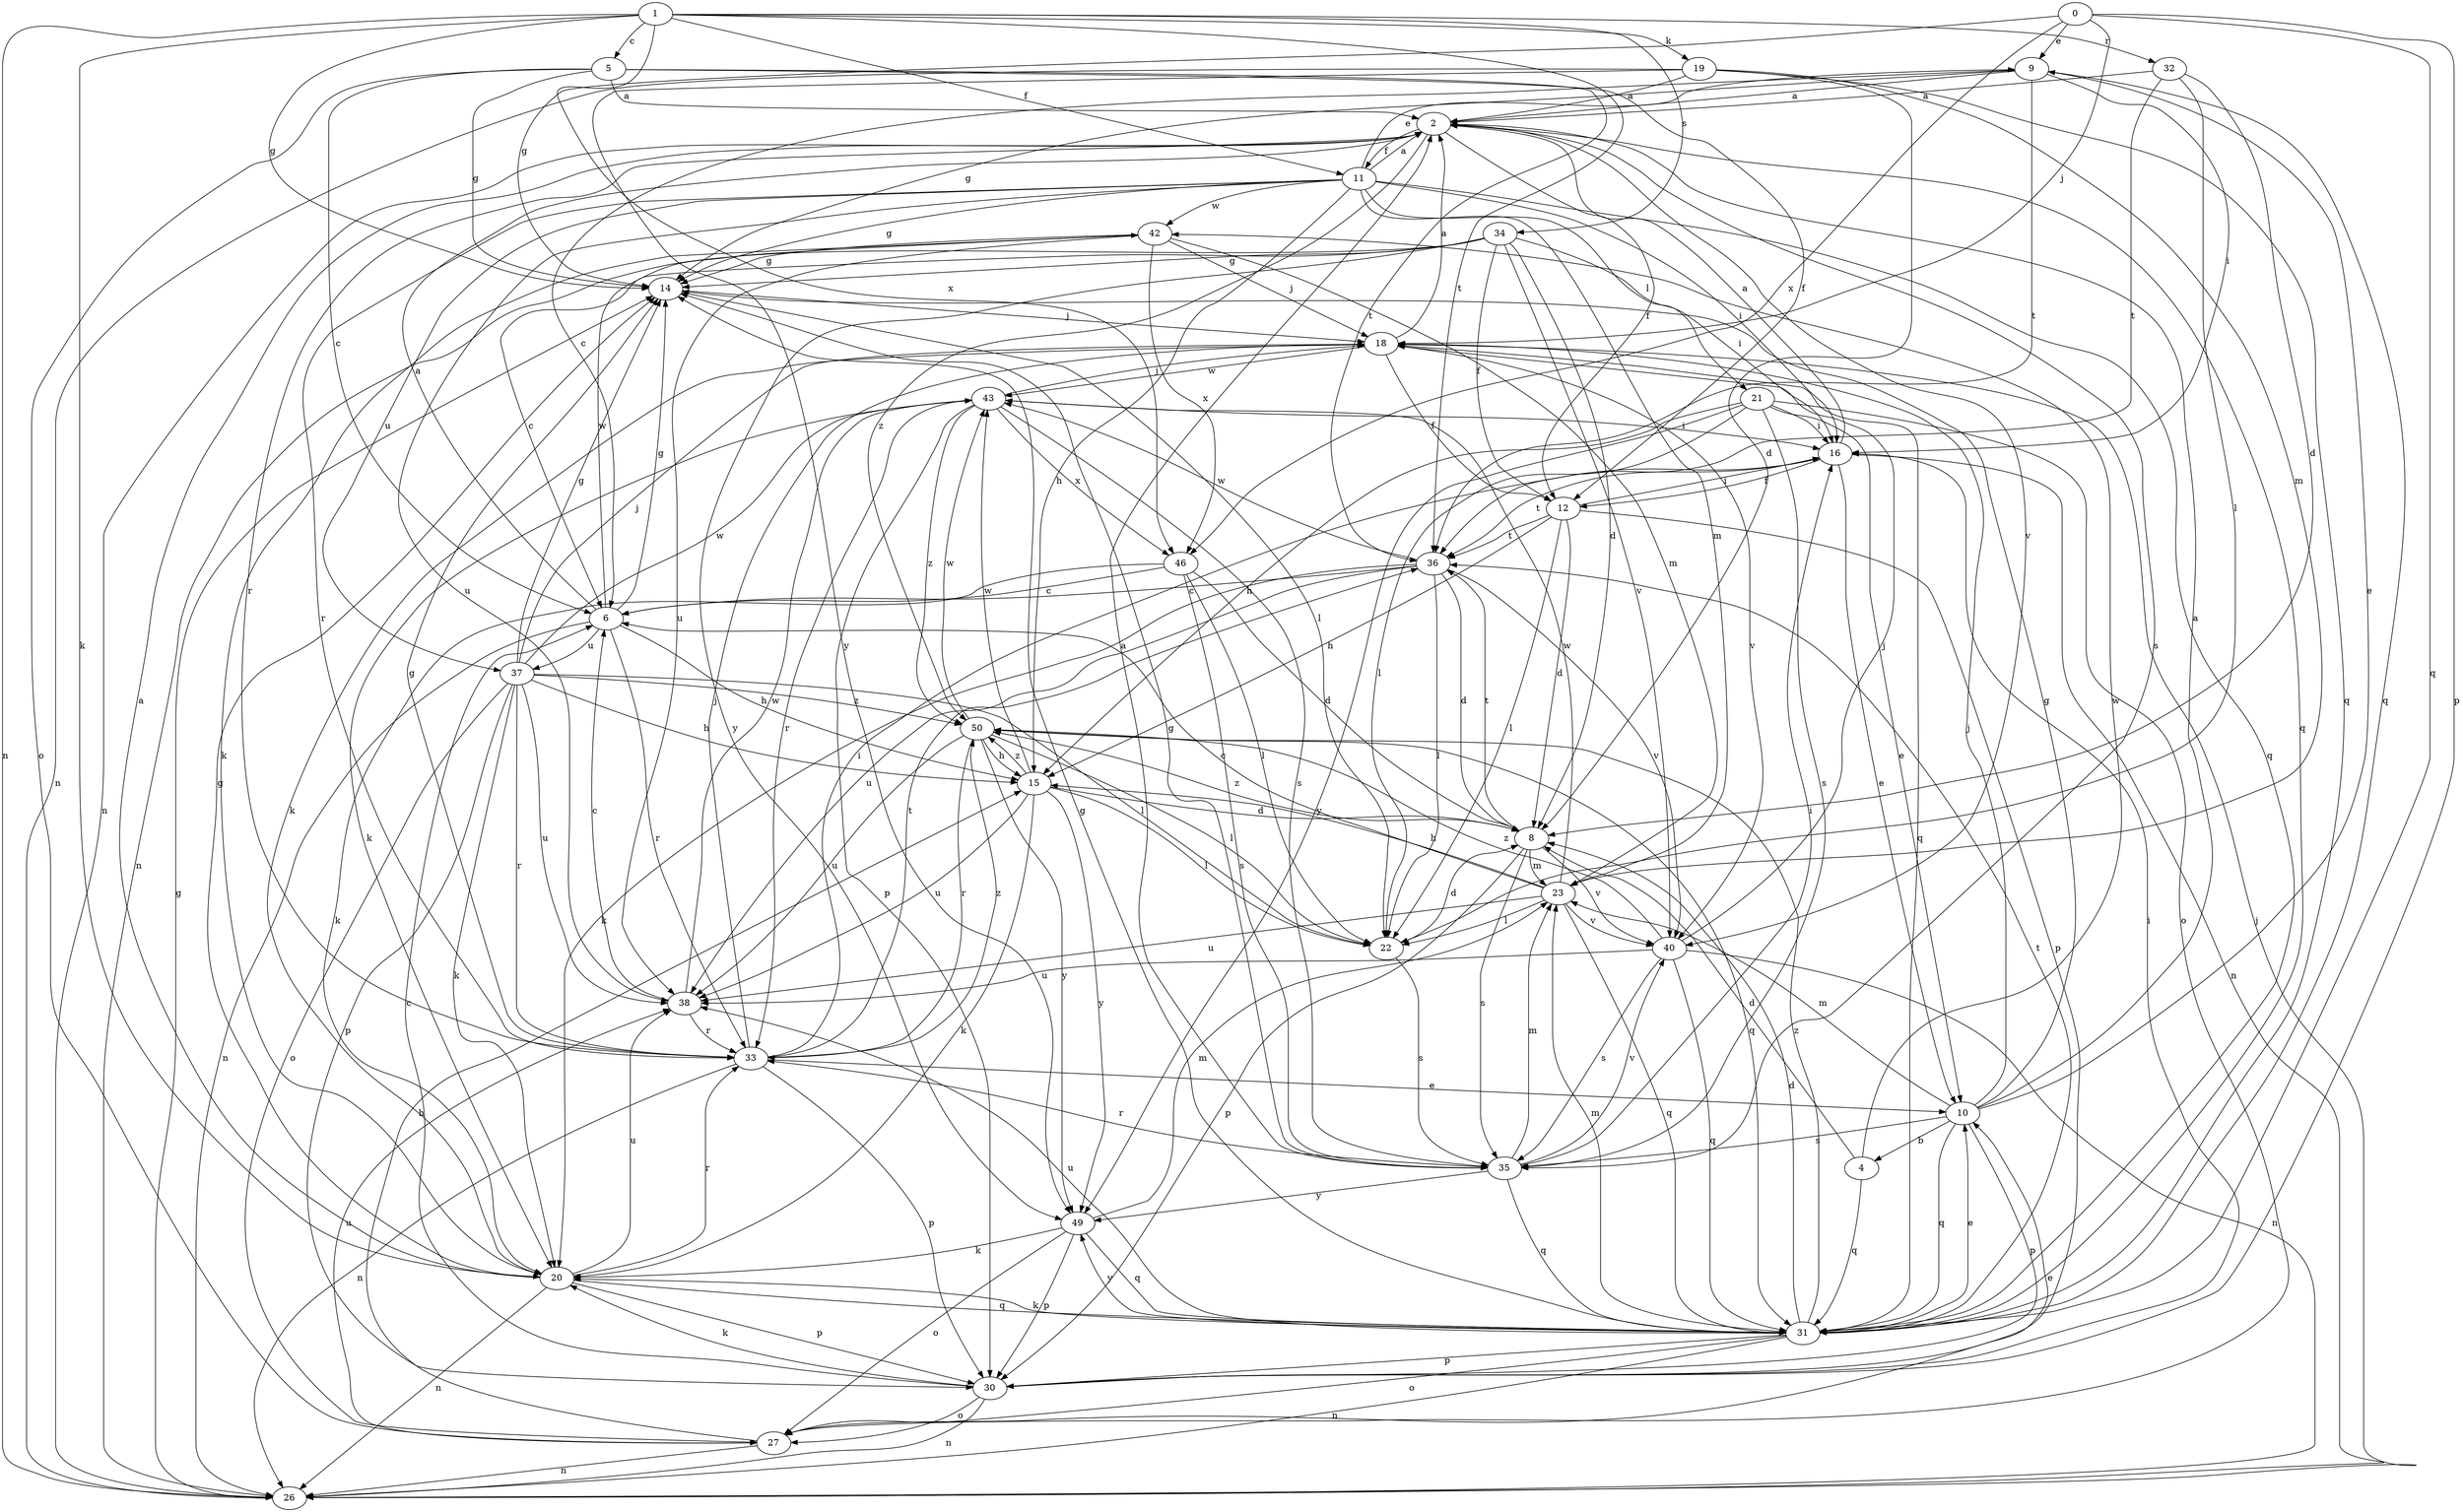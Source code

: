 strict digraph  {
0;
1;
2;
4;
5;
6;
8;
9;
10;
11;
12;
14;
15;
16;
18;
19;
20;
21;
22;
23;
26;
27;
30;
31;
32;
33;
34;
35;
36;
37;
38;
40;
42;
43;
46;
49;
50;
0 -> 9  [label=e];
0 -> 14  [label=g];
0 -> 18  [label=j];
0 -> 30  [label=p];
0 -> 31  [label=q];
0 -> 46  [label=x];
1 -> 5  [label=c];
1 -> 11  [label=f];
1 -> 14  [label=g];
1 -> 19  [label=k];
1 -> 20  [label=k];
1 -> 26  [label=n];
1 -> 32  [label=r];
1 -> 34  [label=s];
1 -> 36  [label=t];
1 -> 46  [label=x];
2 -> 11  [label=f];
2 -> 12  [label=f];
2 -> 26  [label=n];
2 -> 31  [label=q];
2 -> 33  [label=r];
2 -> 35  [label=s];
2 -> 40  [label=v];
2 -> 50  [label=z];
4 -> 8  [label=d];
4 -> 31  [label=q];
4 -> 42  [label=w];
5 -> 2  [label=a];
5 -> 6  [label=c];
5 -> 12  [label=f];
5 -> 14  [label=g];
5 -> 27  [label=o];
5 -> 36  [label=t];
6 -> 2  [label=a];
6 -> 14  [label=g];
6 -> 15  [label=h];
6 -> 26  [label=n];
6 -> 33  [label=r];
6 -> 37  [label=u];
6 -> 42  [label=w];
8 -> 23  [label=m];
8 -> 30  [label=p];
8 -> 35  [label=s];
8 -> 36  [label=t];
8 -> 40  [label=v];
8 -> 50  [label=z];
9 -> 2  [label=a];
9 -> 6  [label=c];
9 -> 14  [label=g];
9 -> 16  [label=i];
9 -> 31  [label=q];
9 -> 36  [label=t];
10 -> 2  [label=a];
10 -> 4  [label=b];
10 -> 9  [label=e];
10 -> 14  [label=g];
10 -> 18  [label=j];
10 -> 23  [label=m];
10 -> 30  [label=p];
10 -> 31  [label=q];
10 -> 35  [label=s];
11 -> 2  [label=a];
11 -> 9  [label=e];
11 -> 14  [label=g];
11 -> 15  [label=h];
11 -> 16  [label=i];
11 -> 21  [label=l];
11 -> 23  [label=m];
11 -> 31  [label=q];
11 -> 33  [label=r];
11 -> 37  [label=u];
11 -> 38  [label=u];
11 -> 42  [label=w];
12 -> 8  [label=d];
12 -> 15  [label=h];
12 -> 16  [label=i];
12 -> 22  [label=l];
12 -> 30  [label=p];
12 -> 36  [label=t];
14 -> 18  [label=j];
14 -> 22  [label=l];
15 -> 8  [label=d];
15 -> 20  [label=k];
15 -> 22  [label=l];
15 -> 38  [label=u];
15 -> 43  [label=w];
15 -> 49  [label=y];
15 -> 50  [label=z];
16 -> 2  [label=a];
16 -> 10  [label=e];
16 -> 12  [label=f];
16 -> 26  [label=n];
16 -> 36  [label=t];
18 -> 2  [label=a];
18 -> 12  [label=f];
18 -> 20  [label=k];
18 -> 31  [label=q];
18 -> 40  [label=v];
18 -> 43  [label=w];
19 -> 2  [label=a];
19 -> 8  [label=d];
19 -> 23  [label=m];
19 -> 26  [label=n];
19 -> 31  [label=q];
19 -> 49  [label=y];
20 -> 2  [label=a];
20 -> 14  [label=g];
20 -> 26  [label=n];
20 -> 30  [label=p];
20 -> 31  [label=q];
20 -> 33  [label=r];
20 -> 38  [label=u];
21 -> 10  [label=e];
21 -> 15  [label=h];
21 -> 16  [label=i];
21 -> 22  [label=l];
21 -> 27  [label=o];
21 -> 35  [label=s];
21 -> 49  [label=y];
22 -> 8  [label=d];
22 -> 35  [label=s];
23 -> 6  [label=c];
23 -> 15  [label=h];
23 -> 22  [label=l];
23 -> 31  [label=q];
23 -> 38  [label=u];
23 -> 40  [label=v];
23 -> 43  [label=w];
26 -> 14  [label=g];
26 -> 18  [label=j];
27 -> 10  [label=e];
27 -> 15  [label=h];
27 -> 26  [label=n];
27 -> 38  [label=u];
30 -> 6  [label=c];
30 -> 16  [label=i];
30 -> 20  [label=k];
30 -> 26  [label=n];
30 -> 27  [label=o];
31 -> 8  [label=d];
31 -> 10  [label=e];
31 -> 14  [label=g];
31 -> 20  [label=k];
31 -> 23  [label=m];
31 -> 26  [label=n];
31 -> 27  [label=o];
31 -> 30  [label=p];
31 -> 36  [label=t];
31 -> 38  [label=u];
31 -> 49  [label=y];
31 -> 50  [label=z];
32 -> 2  [label=a];
32 -> 8  [label=d];
32 -> 22  [label=l];
32 -> 36  [label=t];
33 -> 10  [label=e];
33 -> 14  [label=g];
33 -> 16  [label=i];
33 -> 18  [label=j];
33 -> 26  [label=n];
33 -> 30  [label=p];
33 -> 36  [label=t];
33 -> 50  [label=z];
34 -> 6  [label=c];
34 -> 8  [label=d];
34 -> 12  [label=f];
34 -> 14  [label=g];
34 -> 16  [label=i];
34 -> 26  [label=n];
34 -> 40  [label=v];
34 -> 49  [label=y];
35 -> 2  [label=a];
35 -> 14  [label=g];
35 -> 16  [label=i];
35 -> 23  [label=m];
35 -> 31  [label=q];
35 -> 33  [label=r];
35 -> 40  [label=v];
35 -> 49  [label=y];
36 -> 6  [label=c];
36 -> 8  [label=d];
36 -> 20  [label=k];
36 -> 22  [label=l];
36 -> 38  [label=u];
36 -> 40  [label=v];
36 -> 43  [label=w];
37 -> 14  [label=g];
37 -> 15  [label=h];
37 -> 18  [label=j];
37 -> 20  [label=k];
37 -> 22  [label=l];
37 -> 27  [label=o];
37 -> 30  [label=p];
37 -> 33  [label=r];
37 -> 38  [label=u];
37 -> 43  [label=w];
37 -> 50  [label=z];
38 -> 6  [label=c];
38 -> 33  [label=r];
38 -> 43  [label=w];
40 -> 18  [label=j];
40 -> 26  [label=n];
40 -> 31  [label=q];
40 -> 35  [label=s];
40 -> 38  [label=u];
40 -> 50  [label=z];
42 -> 14  [label=g];
42 -> 18  [label=j];
42 -> 20  [label=k];
42 -> 23  [label=m];
42 -> 38  [label=u];
42 -> 46  [label=x];
43 -> 16  [label=i];
43 -> 18  [label=j];
43 -> 20  [label=k];
43 -> 30  [label=p];
43 -> 33  [label=r];
43 -> 35  [label=s];
43 -> 46  [label=x];
43 -> 50  [label=z];
46 -> 6  [label=c];
46 -> 8  [label=d];
46 -> 20  [label=k];
46 -> 22  [label=l];
46 -> 35  [label=s];
49 -> 20  [label=k];
49 -> 23  [label=m];
49 -> 27  [label=o];
49 -> 30  [label=p];
49 -> 31  [label=q];
50 -> 15  [label=h];
50 -> 22  [label=l];
50 -> 31  [label=q];
50 -> 33  [label=r];
50 -> 38  [label=u];
50 -> 43  [label=w];
50 -> 49  [label=y];
}
